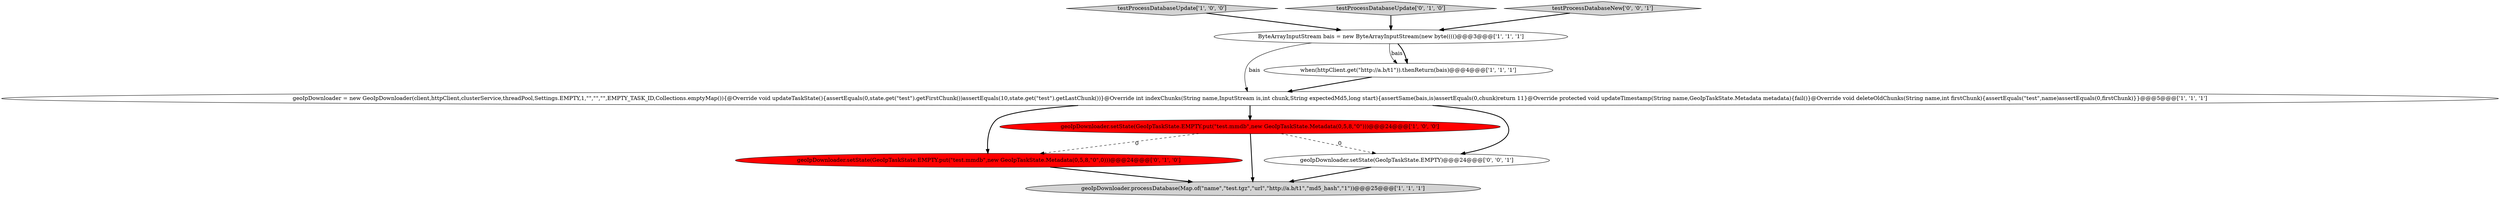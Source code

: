 digraph {
0 [style = filled, label = "ByteArrayInputStream bais = new ByteArrayInputStream(new byte(((()@@@3@@@['1', '1', '1']", fillcolor = white, shape = ellipse image = "AAA0AAABBB1BBB"];
6 [style = filled, label = "geoIpDownloader.setState(GeoIpTaskState.EMPTY.put(\"test.mmdb\",new GeoIpTaskState.Metadata(0,5,8,\"0\",0)))@@@24@@@['0', '1', '0']", fillcolor = red, shape = ellipse image = "AAA1AAABBB2BBB"];
4 [style = filled, label = "geoIpDownloader.setState(GeoIpTaskState.EMPTY.put(\"test.mmdb\",new GeoIpTaskState.Metadata(0,5,8,\"0\")))@@@24@@@['1', '0', '0']", fillcolor = red, shape = ellipse image = "AAA1AAABBB1BBB"];
1 [style = filled, label = "geoIpDownloader = new GeoIpDownloader(client,httpClient,clusterService,threadPool,Settings.EMPTY,1,\"\",\"\",\"\",EMPTY_TASK_ID,Collections.emptyMap()){@Override void updateTaskState(){assertEquals(0,state.get(\"test\").getFirstChunk())assertEquals(10,state.get(\"test\").getLastChunk())}@Override int indexChunks(String name,InputStream is,int chunk,String expectedMd5,long start){assertSame(bais,is)assertEquals(0,chunk)return 11}@Override protected void updateTimestamp(String name,GeoIpTaskState.Metadata metadata){fail()}@Override void deleteOldChunks(String name,int firstChunk){assertEquals(\"test\",name)assertEquals(0,firstChunk)}}@@@5@@@['1', '1', '1']", fillcolor = white, shape = ellipse image = "AAA0AAABBB1BBB"];
5 [style = filled, label = "when(httpClient.get(\"http://a.b/t1\")).thenReturn(bais)@@@4@@@['1', '1', '1']", fillcolor = white, shape = ellipse image = "AAA0AAABBB1BBB"];
2 [style = filled, label = "geoIpDownloader.processDatabase(Map.of(\"name\",\"test.tgz\",\"url\",\"http://a.b/t1\",\"md5_hash\",\"1\"))@@@25@@@['1', '1', '1']", fillcolor = lightgray, shape = ellipse image = "AAA0AAABBB1BBB"];
3 [style = filled, label = "testProcessDatabaseUpdate['1', '0', '0']", fillcolor = lightgray, shape = diamond image = "AAA0AAABBB1BBB"];
7 [style = filled, label = "testProcessDatabaseUpdate['0', '1', '0']", fillcolor = lightgray, shape = diamond image = "AAA0AAABBB2BBB"];
8 [style = filled, label = "geoIpDownloader.setState(GeoIpTaskState.EMPTY)@@@24@@@['0', '0', '1']", fillcolor = white, shape = ellipse image = "AAA0AAABBB3BBB"];
9 [style = filled, label = "testProcessDatabaseNew['0', '0', '1']", fillcolor = lightgray, shape = diamond image = "AAA0AAABBB3BBB"];
0->1 [style = solid, label="bais"];
5->1 [style = bold, label=""];
1->4 [style = bold, label=""];
7->0 [style = bold, label=""];
1->6 [style = bold, label=""];
4->2 [style = bold, label=""];
1->8 [style = bold, label=""];
0->5 [style = solid, label="bais"];
9->0 [style = bold, label=""];
8->2 [style = bold, label=""];
4->6 [style = dashed, label="0"];
4->8 [style = dashed, label="0"];
3->0 [style = bold, label=""];
0->5 [style = bold, label=""];
6->2 [style = bold, label=""];
}
